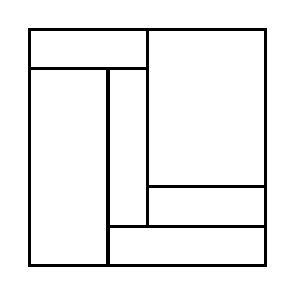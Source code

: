 \begin{tikzpicture}[very thick, scale=.5]
    \draw (0,5) rectangle (3,6);
    \draw (0,0) rectangle (2,5);
    \draw (2,1) rectangle (3,5);
    \draw (3,2) rectangle (6,6);
    \draw (3,1) rectangle (6,2);
    \draw (2,0) rectangle (6,1);
\end{tikzpicture}
